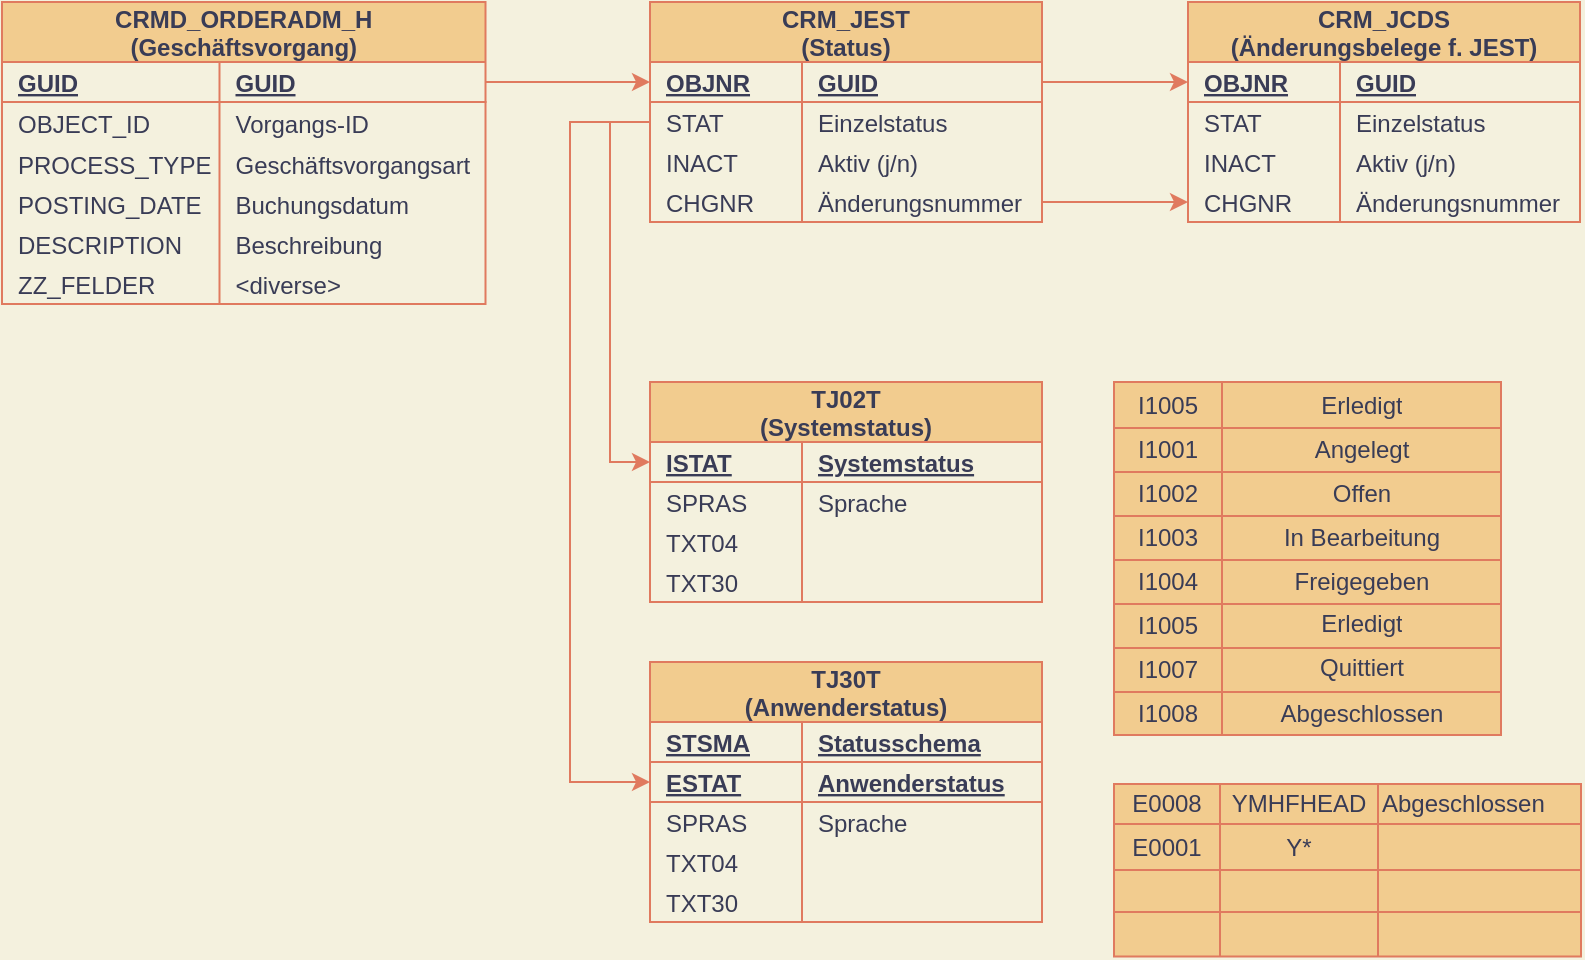 <mxfile version="16.4.5" type="github">
  <diagram id="9VwN3kcLwcJG3jcJnFgQ" name="Page-1">
    <mxGraphModel dx="1422" dy="762" grid="0" gridSize="10" guides="1" tooltips="1" connect="1" arrows="1" fold="1" page="1" pageScale="1" pageWidth="827" pageHeight="1169" background="#F4F1DE" math="0" shadow="0">
      <root>
        <mxCell id="0" />
        <mxCell id="1" parent="0" />
        <mxCell id="T4iiPVD8EhtVrpHUWRao-47" value="" style="edgeStyle=orthogonalEdgeStyle;rounded=0;orthogonalLoop=1;jettySize=auto;html=1;strokeColor=#E07A5F;fontColor=#393C56;labelBackgroundColor=#F4F1DE;" parent="1" source="T4iiPVD8EhtVrpHUWRao-16" target="T4iiPVD8EhtVrpHUWRao-32" edge="1">
          <mxGeometry relative="1" as="geometry" />
        </mxCell>
        <mxCell id="T4iiPVD8EhtVrpHUWRao-15" value="CRMD_ORDERADM_H&#xa;(Geschäftsvorgang)" style="shape=table;startSize=30;container=1;collapsible=1;childLayout=tableLayout;fixedRows=1;rowLines=0;fontStyle=1;align=center;resizeLast=1;fontSize=12;fillColor=#F2CC8F;strokeColor=#E07A5F;fontColor=#393C56;" parent="1" vertex="1">
          <mxGeometry x="22" y="36" width="241.75" height="151" as="geometry">
            <mxRectangle x="140" y="140" width="160" height="30" as="alternateBounds" />
          </mxGeometry>
        </mxCell>
        <mxCell id="T4iiPVD8EhtVrpHUWRao-16" value="" style="shape=tableRow;horizontal=0;startSize=0;swimlaneHead=0;swimlaneBody=0;fillColor=none;collapsible=0;dropTarget=0;points=[[0,0.5],[1,0.5]];portConstraint=eastwest;top=0;left=0;right=0;bottom=1;strokeColor=#E07A5F;fontColor=#393C56;" parent="T4iiPVD8EhtVrpHUWRao-15" vertex="1">
          <mxGeometry y="30" width="241.75" height="20" as="geometry" />
        </mxCell>
        <mxCell id="T4iiPVD8EhtVrpHUWRao-18" value="GUID" style="shape=partialRectangle;connectable=0;fillColor=none;top=0;left=0;bottom=0;right=0;align=left;spacingLeft=6;fontStyle=5;overflow=hidden;strokeColor=#E07A5F;fontColor=#393C56;" parent="T4iiPVD8EhtVrpHUWRao-16" vertex="1">
          <mxGeometry width="108.75" height="20" as="geometry">
            <mxRectangle width="108.75" height="20" as="alternateBounds" />
          </mxGeometry>
        </mxCell>
        <mxCell id="T4iiPVD8EhtVrpHUWRao-68" value="GUID" style="shape=partialRectangle;connectable=0;fillColor=none;top=0;left=0;bottom=0;right=0;align=left;spacingLeft=6;fontStyle=5;overflow=hidden;strokeColor=#E07A5F;fontColor=#393C56;" parent="T4iiPVD8EhtVrpHUWRao-16" vertex="1">
          <mxGeometry x="108.75" width="133" height="20" as="geometry">
            <mxRectangle width="133" height="20" as="alternateBounds" />
          </mxGeometry>
        </mxCell>
        <mxCell id="T4iiPVD8EhtVrpHUWRao-19" value="" style="shape=tableRow;horizontal=0;startSize=0;swimlaneHead=0;swimlaneBody=0;fillColor=none;collapsible=0;dropTarget=0;points=[[0,0.5],[1,0.5]];portConstraint=eastwest;top=0;left=0;right=0;bottom=0;strokeColor=#E07A5F;fontColor=#393C56;" parent="T4iiPVD8EhtVrpHUWRao-15" vertex="1">
          <mxGeometry y="50" width="241.75" height="21" as="geometry" />
        </mxCell>
        <mxCell id="T4iiPVD8EhtVrpHUWRao-21" value="OBJECT_ID" style="shape=partialRectangle;connectable=0;fillColor=none;top=0;left=0;bottom=0;right=0;align=left;spacingLeft=6;overflow=hidden;strokeColor=#E07A5F;fontColor=#393C56;" parent="T4iiPVD8EhtVrpHUWRao-19" vertex="1">
          <mxGeometry width="108.75" height="21" as="geometry">
            <mxRectangle width="108.75" height="21" as="alternateBounds" />
          </mxGeometry>
        </mxCell>
        <mxCell id="T4iiPVD8EhtVrpHUWRao-69" value="Vorgangs-ID" style="shape=partialRectangle;connectable=0;fillColor=none;top=0;left=0;bottom=0;right=0;align=left;spacingLeft=6;overflow=hidden;strokeColor=#E07A5F;fontColor=#393C56;" parent="T4iiPVD8EhtVrpHUWRao-19" vertex="1">
          <mxGeometry x="108.75" width="133" height="21" as="geometry">
            <mxRectangle width="133" height="21" as="alternateBounds" />
          </mxGeometry>
        </mxCell>
        <mxCell id="T4iiPVD8EhtVrpHUWRao-28" value="" style="shape=tableRow;horizontal=0;startSize=0;swimlaneHead=0;swimlaneBody=0;fillColor=none;collapsible=0;dropTarget=0;points=[[0,0.5],[1,0.5]];portConstraint=eastwest;top=0;left=0;right=0;bottom=0;strokeColor=#E07A5F;fontColor=#393C56;" parent="T4iiPVD8EhtVrpHUWRao-15" vertex="1">
          <mxGeometry y="71" width="241.75" height="20" as="geometry" />
        </mxCell>
        <mxCell id="T4iiPVD8EhtVrpHUWRao-30" value="PROCESS_TYPE" style="shape=partialRectangle;connectable=0;fillColor=none;top=0;left=0;bottom=0;right=0;align=left;spacingLeft=6;overflow=hidden;strokeColor=#E07A5F;fontColor=#393C56;" parent="T4iiPVD8EhtVrpHUWRao-28" vertex="1">
          <mxGeometry width="108.75" height="20" as="geometry">
            <mxRectangle width="108.75" height="20" as="alternateBounds" />
          </mxGeometry>
        </mxCell>
        <mxCell id="T4iiPVD8EhtVrpHUWRao-70" value="Geschäftsvorgangsart" style="shape=partialRectangle;connectable=0;fillColor=none;top=0;left=0;bottom=0;right=0;align=left;spacingLeft=6;overflow=hidden;strokeColor=#E07A5F;fontColor=#393C56;" parent="T4iiPVD8EhtVrpHUWRao-28" vertex="1">
          <mxGeometry x="108.75" width="133" height="20" as="geometry">
            <mxRectangle width="133" height="20" as="alternateBounds" />
          </mxGeometry>
        </mxCell>
        <mxCell id="T4iiPVD8EhtVrpHUWRao-22" value="" style="shape=tableRow;horizontal=0;startSize=0;swimlaneHead=0;swimlaneBody=0;fillColor=none;collapsible=0;dropTarget=0;points=[[0,0.5],[1,0.5]];portConstraint=eastwest;top=0;left=0;right=0;bottom=0;strokeColor=#E07A5F;fontColor=#393C56;" parent="T4iiPVD8EhtVrpHUWRao-15" vertex="1">
          <mxGeometry y="91" width="241.75" height="20" as="geometry" />
        </mxCell>
        <mxCell id="T4iiPVD8EhtVrpHUWRao-24" value="POSTING_DATE" style="shape=partialRectangle;connectable=0;fillColor=none;top=0;left=0;bottom=0;right=0;align=left;spacingLeft=6;overflow=hidden;strokeColor=#E07A5F;fontColor=#393C56;" parent="T4iiPVD8EhtVrpHUWRao-22" vertex="1">
          <mxGeometry width="108.75" height="20" as="geometry">
            <mxRectangle width="108.75" height="20" as="alternateBounds" />
          </mxGeometry>
        </mxCell>
        <mxCell id="T4iiPVD8EhtVrpHUWRao-71" value="Buchungsdatum" style="shape=partialRectangle;connectable=0;fillColor=none;top=0;left=0;bottom=0;right=0;align=left;spacingLeft=6;overflow=hidden;strokeColor=#E07A5F;fontColor=#393C56;" parent="T4iiPVD8EhtVrpHUWRao-22" vertex="1">
          <mxGeometry x="108.75" width="133" height="20" as="geometry">
            <mxRectangle width="133" height="20" as="alternateBounds" />
          </mxGeometry>
        </mxCell>
        <mxCell id="T4iiPVD8EhtVrpHUWRao-25" value="" style="shape=tableRow;horizontal=0;startSize=0;swimlaneHead=0;swimlaneBody=0;fillColor=none;collapsible=0;dropTarget=0;points=[[0,0.5],[1,0.5]];portConstraint=eastwest;top=0;left=0;right=0;bottom=0;strokeColor=#E07A5F;fontColor=#393C56;" parent="T4iiPVD8EhtVrpHUWRao-15" vertex="1">
          <mxGeometry y="111" width="241.75" height="20" as="geometry" />
        </mxCell>
        <mxCell id="T4iiPVD8EhtVrpHUWRao-27" value="DESCRIPTION" style="shape=partialRectangle;connectable=0;fillColor=none;top=0;left=0;bottom=0;right=0;align=left;spacingLeft=6;overflow=hidden;strokeColor=#E07A5F;fontColor=#393C56;" parent="T4iiPVD8EhtVrpHUWRao-25" vertex="1">
          <mxGeometry width="108.75" height="20" as="geometry">
            <mxRectangle width="108.75" height="20" as="alternateBounds" />
          </mxGeometry>
        </mxCell>
        <mxCell id="T4iiPVD8EhtVrpHUWRao-72" value="Beschreibung" style="shape=partialRectangle;connectable=0;fillColor=none;top=0;left=0;bottom=0;right=0;align=left;spacingLeft=6;overflow=hidden;strokeColor=#E07A5F;fontColor=#393C56;" parent="T4iiPVD8EhtVrpHUWRao-25" vertex="1">
          <mxGeometry x="108.75" width="133" height="20" as="geometry">
            <mxRectangle width="133" height="20" as="alternateBounds" />
          </mxGeometry>
        </mxCell>
        <mxCell id="T4iiPVD8EhtVrpHUWRao-49" value="" style="shape=tableRow;horizontal=0;startSize=0;swimlaneHead=0;swimlaneBody=0;fillColor=none;collapsible=0;dropTarget=0;points=[[0,0.5],[1,0.5]];portConstraint=eastwest;top=0;left=0;right=0;bottom=0;strokeColor=#E07A5F;fontColor=#393C56;" parent="T4iiPVD8EhtVrpHUWRao-15" vertex="1">
          <mxGeometry y="131" width="241.75" height="20" as="geometry" />
        </mxCell>
        <mxCell id="T4iiPVD8EhtVrpHUWRao-51" value="ZZ_FELDER" style="shape=partialRectangle;connectable=0;fillColor=none;top=0;left=0;bottom=0;right=0;align=left;spacingLeft=6;overflow=hidden;strokeColor=#E07A5F;fontColor=#393C56;" parent="T4iiPVD8EhtVrpHUWRao-49" vertex="1">
          <mxGeometry width="108.75" height="20" as="geometry">
            <mxRectangle width="108.75" height="20" as="alternateBounds" />
          </mxGeometry>
        </mxCell>
        <mxCell id="T4iiPVD8EhtVrpHUWRao-73" value="&lt;diverse&gt;" style="shape=partialRectangle;connectable=0;fillColor=none;top=0;left=0;bottom=0;right=0;align=left;spacingLeft=6;overflow=hidden;strokeColor=#E07A5F;fontColor=#393C56;" parent="T4iiPVD8EhtVrpHUWRao-49" vertex="1">
          <mxGeometry x="108.75" width="133" height="20" as="geometry">
            <mxRectangle width="133" height="20" as="alternateBounds" />
          </mxGeometry>
        </mxCell>
        <mxCell id="T4iiPVD8EhtVrpHUWRao-62" style="edgeStyle=orthogonalEdgeStyle;rounded=0;orthogonalLoop=1;jettySize=auto;html=1;exitX=1;exitY=0.5;exitDx=0;exitDy=0;strokeColor=#E07A5F;fontColor=#393C56;labelBackgroundColor=#F4F1DE;" parent="T4iiPVD8EhtVrpHUWRao-15" source="T4iiPVD8EhtVrpHUWRao-28" target="T4iiPVD8EhtVrpHUWRao-28" edge="1">
          <mxGeometry relative="1" as="geometry" />
        </mxCell>
        <mxCell id="T4iiPVD8EhtVrpHUWRao-31" value="CRM_JEST&#xa;(Status)" style="shape=table;startSize=30;container=1;collapsible=1;childLayout=tableLayout;fixedRows=1;rowLines=0;fontStyle=1;align=center;resizeLast=1;fillColor=#F2CC8F;strokeColor=#E07A5F;fontColor=#393C56;" parent="1" vertex="1">
          <mxGeometry x="346" y="36" width="196" height="110" as="geometry">
            <mxRectangle x="460" y="470" width="60" height="30" as="alternateBounds" />
          </mxGeometry>
        </mxCell>
        <mxCell id="T4iiPVD8EhtVrpHUWRao-32" value="" style="shape=tableRow;horizontal=0;startSize=0;swimlaneHead=0;swimlaneBody=0;fillColor=none;collapsible=0;dropTarget=0;points=[[0,0.5],[1,0.5]];portConstraint=eastwest;top=0;left=0;right=0;bottom=1;strokeColor=#E07A5F;fontColor=#393C56;" parent="T4iiPVD8EhtVrpHUWRao-31" vertex="1">
          <mxGeometry y="30" width="196" height="20" as="geometry" />
        </mxCell>
        <mxCell id="T4iiPVD8EhtVrpHUWRao-34" value="OBJNR" style="shape=partialRectangle;connectable=0;fillColor=none;top=0;left=0;bottom=0;right=0;align=left;spacingLeft=6;fontStyle=5;overflow=hidden;strokeColor=#E07A5F;fontColor=#393C56;" parent="T4iiPVD8EhtVrpHUWRao-32" vertex="1">
          <mxGeometry width="76" height="20" as="geometry">
            <mxRectangle width="76" height="20" as="alternateBounds" />
          </mxGeometry>
        </mxCell>
        <mxCell id="T4iiPVD8EhtVrpHUWRao-64" value="GUID" style="shape=partialRectangle;connectable=0;fillColor=none;top=0;left=0;bottom=0;right=0;align=left;spacingLeft=6;fontStyle=5;overflow=hidden;fontSize=12;strokeColor=#E07A5F;fontColor=#393C56;" parent="T4iiPVD8EhtVrpHUWRao-32" vertex="1">
          <mxGeometry x="76" width="120" height="20" as="geometry">
            <mxRectangle width="120" height="20" as="alternateBounds" />
          </mxGeometry>
        </mxCell>
        <mxCell id="T4iiPVD8EhtVrpHUWRao-35" value="" style="shape=tableRow;horizontal=0;startSize=0;swimlaneHead=0;swimlaneBody=0;fillColor=none;collapsible=0;dropTarget=0;points=[[0,0.5],[1,0.5]];portConstraint=eastwest;top=0;left=0;right=0;bottom=0;strokeColor=#E07A5F;fontColor=#393C56;" parent="T4iiPVD8EhtVrpHUWRao-31" vertex="1">
          <mxGeometry y="50" width="196" height="20" as="geometry" />
        </mxCell>
        <mxCell id="T4iiPVD8EhtVrpHUWRao-37" value="STAT" style="shape=partialRectangle;connectable=0;fillColor=none;top=0;left=0;bottom=0;right=0;align=left;spacingLeft=6;overflow=hidden;strokeColor=#E07A5F;fontColor=#393C56;" parent="T4iiPVD8EhtVrpHUWRao-35" vertex="1">
          <mxGeometry width="76" height="20" as="geometry">
            <mxRectangle width="76" height="20" as="alternateBounds" />
          </mxGeometry>
        </mxCell>
        <mxCell id="T4iiPVD8EhtVrpHUWRao-65" value="Einzelstatus" style="shape=partialRectangle;connectable=0;fillColor=none;top=0;left=0;bottom=0;right=0;align=left;spacingLeft=6;overflow=hidden;strokeColor=#E07A5F;fontColor=#393C56;" parent="T4iiPVD8EhtVrpHUWRao-35" vertex="1">
          <mxGeometry x="76" width="120" height="20" as="geometry">
            <mxRectangle width="120" height="20" as="alternateBounds" />
          </mxGeometry>
        </mxCell>
        <mxCell id="T4iiPVD8EhtVrpHUWRao-38" value="" style="shape=tableRow;horizontal=0;startSize=0;swimlaneHead=0;swimlaneBody=0;fillColor=none;collapsible=0;dropTarget=0;points=[[0,0.5],[1,0.5]];portConstraint=eastwest;top=0;left=0;right=0;bottom=0;strokeColor=#E07A5F;fontColor=#393C56;" parent="T4iiPVD8EhtVrpHUWRao-31" vertex="1">
          <mxGeometry y="70" width="196" height="20" as="geometry" />
        </mxCell>
        <mxCell id="T4iiPVD8EhtVrpHUWRao-40" value="INACT" style="shape=partialRectangle;connectable=0;fillColor=none;top=0;left=0;bottom=0;right=0;align=left;spacingLeft=6;overflow=hidden;strokeColor=#E07A5F;fontColor=#393C56;" parent="T4iiPVD8EhtVrpHUWRao-38" vertex="1">
          <mxGeometry width="76" height="20" as="geometry">
            <mxRectangle width="76" height="20" as="alternateBounds" />
          </mxGeometry>
        </mxCell>
        <mxCell id="T4iiPVD8EhtVrpHUWRao-66" value="Aktiv (j/n)" style="shape=partialRectangle;connectable=0;fillColor=none;top=0;left=0;bottom=0;right=0;align=left;spacingLeft=6;overflow=hidden;strokeColor=#E07A5F;fontColor=#393C56;" parent="T4iiPVD8EhtVrpHUWRao-38" vertex="1">
          <mxGeometry x="76" width="120" height="20" as="geometry">
            <mxRectangle width="120" height="20" as="alternateBounds" />
          </mxGeometry>
        </mxCell>
        <mxCell id="T4iiPVD8EhtVrpHUWRao-41" value="" style="shape=tableRow;horizontal=0;startSize=0;swimlaneHead=0;swimlaneBody=0;fillColor=none;collapsible=0;dropTarget=0;points=[[0,0.5],[1,0.5]];portConstraint=eastwest;top=0;left=0;right=0;bottom=0;strokeColor=#E07A5F;fontColor=#393C56;" parent="T4iiPVD8EhtVrpHUWRao-31" vertex="1">
          <mxGeometry y="90" width="196" height="20" as="geometry" />
        </mxCell>
        <mxCell id="T4iiPVD8EhtVrpHUWRao-43" value="CHGNR" style="shape=partialRectangle;connectable=0;fillColor=none;top=0;left=0;bottom=0;right=0;align=left;spacingLeft=6;overflow=hidden;strokeColor=#E07A5F;fontColor=#393C56;" parent="T4iiPVD8EhtVrpHUWRao-41" vertex="1">
          <mxGeometry width="76" height="20" as="geometry">
            <mxRectangle width="76" height="20" as="alternateBounds" />
          </mxGeometry>
        </mxCell>
        <mxCell id="T4iiPVD8EhtVrpHUWRao-67" value="Änderungsnummer" style="shape=partialRectangle;connectable=0;fillColor=none;top=0;left=0;bottom=0;right=0;align=left;spacingLeft=6;overflow=hidden;strokeColor=#E07A5F;fontColor=#393C56;" parent="T4iiPVD8EhtVrpHUWRao-41" vertex="1">
          <mxGeometry x="76" width="120" height="20" as="geometry">
            <mxRectangle width="120" height="20" as="alternateBounds" />
          </mxGeometry>
        </mxCell>
        <mxCell id="T4iiPVD8EhtVrpHUWRao-75" value="CRM_JCDS&#xa;(Änderungsbelege f. JEST)" style="shape=table;startSize=30;container=1;collapsible=1;childLayout=tableLayout;fixedRows=1;rowLines=0;fontStyle=1;align=center;resizeLast=1;fillColor=#F2CC8F;strokeColor=#E07A5F;fontColor=#393C56;" parent="1" vertex="1">
          <mxGeometry x="615" y="36" width="196" height="110" as="geometry">
            <mxRectangle x="460" y="470" width="60" height="30" as="alternateBounds" />
          </mxGeometry>
        </mxCell>
        <mxCell id="T4iiPVD8EhtVrpHUWRao-76" value="" style="shape=tableRow;horizontal=0;startSize=0;swimlaneHead=0;swimlaneBody=0;fillColor=none;collapsible=0;dropTarget=0;points=[[0,0.5],[1,0.5]];portConstraint=eastwest;top=0;left=0;right=0;bottom=1;strokeColor=#E07A5F;fontColor=#393C56;" parent="T4iiPVD8EhtVrpHUWRao-75" vertex="1">
          <mxGeometry y="30" width="196" height="20" as="geometry" />
        </mxCell>
        <mxCell id="T4iiPVD8EhtVrpHUWRao-77" value="OBJNR" style="shape=partialRectangle;connectable=0;fillColor=none;top=0;left=0;bottom=0;right=0;align=left;spacingLeft=6;fontStyle=5;overflow=hidden;strokeColor=#E07A5F;fontColor=#393C56;" parent="T4iiPVD8EhtVrpHUWRao-76" vertex="1">
          <mxGeometry width="76" height="20" as="geometry">
            <mxRectangle width="76" height="20" as="alternateBounds" />
          </mxGeometry>
        </mxCell>
        <mxCell id="T4iiPVD8EhtVrpHUWRao-78" value="GUID" style="shape=partialRectangle;connectable=0;fillColor=none;top=0;left=0;bottom=0;right=0;align=left;spacingLeft=6;fontStyle=5;overflow=hidden;fontSize=12;strokeColor=#E07A5F;fontColor=#393C56;" parent="T4iiPVD8EhtVrpHUWRao-76" vertex="1">
          <mxGeometry x="76" width="120" height="20" as="geometry">
            <mxRectangle width="120" height="20" as="alternateBounds" />
          </mxGeometry>
        </mxCell>
        <mxCell id="T4iiPVD8EhtVrpHUWRao-79" value="" style="shape=tableRow;horizontal=0;startSize=0;swimlaneHead=0;swimlaneBody=0;fillColor=none;collapsible=0;dropTarget=0;points=[[0,0.5],[1,0.5]];portConstraint=eastwest;top=0;left=0;right=0;bottom=0;strokeColor=#E07A5F;fontColor=#393C56;" parent="T4iiPVD8EhtVrpHUWRao-75" vertex="1">
          <mxGeometry y="50" width="196" height="20" as="geometry" />
        </mxCell>
        <mxCell id="T4iiPVD8EhtVrpHUWRao-80" value="STAT" style="shape=partialRectangle;connectable=0;fillColor=none;top=0;left=0;bottom=0;right=0;align=left;spacingLeft=6;overflow=hidden;strokeColor=#E07A5F;fontColor=#393C56;" parent="T4iiPVD8EhtVrpHUWRao-79" vertex="1">
          <mxGeometry width="76" height="20" as="geometry">
            <mxRectangle width="76" height="20" as="alternateBounds" />
          </mxGeometry>
        </mxCell>
        <mxCell id="T4iiPVD8EhtVrpHUWRao-81" value="Einzelstatus" style="shape=partialRectangle;connectable=0;fillColor=none;top=0;left=0;bottom=0;right=0;align=left;spacingLeft=6;overflow=hidden;strokeColor=#E07A5F;fontColor=#393C56;" parent="T4iiPVD8EhtVrpHUWRao-79" vertex="1">
          <mxGeometry x="76" width="120" height="20" as="geometry">
            <mxRectangle width="120" height="20" as="alternateBounds" />
          </mxGeometry>
        </mxCell>
        <mxCell id="T4iiPVD8EhtVrpHUWRao-82" value="" style="shape=tableRow;horizontal=0;startSize=0;swimlaneHead=0;swimlaneBody=0;fillColor=none;collapsible=0;dropTarget=0;points=[[0,0.5],[1,0.5]];portConstraint=eastwest;top=0;left=0;right=0;bottom=0;strokeColor=#E07A5F;fontColor=#393C56;" parent="T4iiPVD8EhtVrpHUWRao-75" vertex="1">
          <mxGeometry y="70" width="196" height="20" as="geometry" />
        </mxCell>
        <mxCell id="T4iiPVD8EhtVrpHUWRao-83" value="INACT" style="shape=partialRectangle;connectable=0;fillColor=none;top=0;left=0;bottom=0;right=0;align=left;spacingLeft=6;overflow=hidden;strokeColor=#E07A5F;fontColor=#393C56;" parent="T4iiPVD8EhtVrpHUWRao-82" vertex="1">
          <mxGeometry width="76" height="20" as="geometry">
            <mxRectangle width="76" height="20" as="alternateBounds" />
          </mxGeometry>
        </mxCell>
        <mxCell id="T4iiPVD8EhtVrpHUWRao-84" value="Aktiv (j/n)" style="shape=partialRectangle;connectable=0;fillColor=none;top=0;left=0;bottom=0;right=0;align=left;spacingLeft=6;overflow=hidden;strokeColor=#E07A5F;fontColor=#393C56;" parent="T4iiPVD8EhtVrpHUWRao-82" vertex="1">
          <mxGeometry x="76" width="120" height="20" as="geometry">
            <mxRectangle width="120" height="20" as="alternateBounds" />
          </mxGeometry>
        </mxCell>
        <mxCell id="T4iiPVD8EhtVrpHUWRao-85" value="" style="shape=tableRow;horizontal=0;startSize=0;swimlaneHead=0;swimlaneBody=0;fillColor=none;collapsible=0;dropTarget=0;points=[[0,0.5],[1,0.5]];portConstraint=eastwest;top=0;left=0;right=0;bottom=0;strokeColor=#E07A5F;fontColor=#393C56;" parent="T4iiPVD8EhtVrpHUWRao-75" vertex="1">
          <mxGeometry y="90" width="196" height="20" as="geometry" />
        </mxCell>
        <mxCell id="T4iiPVD8EhtVrpHUWRao-86" value="CHGNR" style="shape=partialRectangle;connectable=0;fillColor=none;top=0;left=0;bottom=0;right=0;align=left;spacingLeft=6;overflow=hidden;strokeColor=#E07A5F;fontColor=#393C56;" parent="T4iiPVD8EhtVrpHUWRao-85" vertex="1">
          <mxGeometry width="76" height="20" as="geometry">
            <mxRectangle width="76" height="20" as="alternateBounds" />
          </mxGeometry>
        </mxCell>
        <mxCell id="T4iiPVD8EhtVrpHUWRao-87" value="Änderungsnummer" style="shape=partialRectangle;connectable=0;fillColor=none;top=0;left=0;bottom=0;right=0;align=left;spacingLeft=6;overflow=hidden;strokeColor=#E07A5F;fontColor=#393C56;" parent="T4iiPVD8EhtVrpHUWRao-85" vertex="1">
          <mxGeometry x="76" width="120" height="20" as="geometry">
            <mxRectangle width="120" height="20" as="alternateBounds" />
          </mxGeometry>
        </mxCell>
        <mxCell id="T4iiPVD8EhtVrpHUWRao-88" style="edgeStyle=orthogonalEdgeStyle;rounded=0;orthogonalLoop=1;jettySize=auto;html=1;fontSize=12;strokeColor=#E07A5F;fontColor=#393C56;labelBackgroundColor=#F4F1DE;" parent="1" source="T4iiPVD8EhtVrpHUWRao-32" target="T4iiPVD8EhtVrpHUWRao-76" edge="1">
          <mxGeometry relative="1" as="geometry">
            <Array as="points">
              <mxPoint x="626" y="76" />
              <mxPoint x="626" y="76" />
            </Array>
          </mxGeometry>
        </mxCell>
        <mxCell id="T4iiPVD8EhtVrpHUWRao-89" style="edgeStyle=orthogonalEdgeStyle;rounded=0;orthogonalLoop=1;jettySize=auto;html=1;fontSize=12;strokeColor=#E07A5F;fontColor=#393C56;labelBackgroundColor=#F4F1DE;" parent="1" source="T4iiPVD8EhtVrpHUWRao-41" target="T4iiPVD8EhtVrpHUWRao-85" edge="1">
          <mxGeometry relative="1" as="geometry" />
        </mxCell>
        <object label="TJ02T&#xa;(Systemstatus)" Test="Dies und Jenes" id="T4iiPVD8EhtVrpHUWRao-90">
          <mxCell style="shape=table;startSize=30;container=1;collapsible=1;childLayout=tableLayout;fixedRows=1;rowLines=0;fontStyle=1;align=center;resizeLast=1;fillColor=#F2CC8F;strokeColor=#E07A5F;fontColor=#393C56;" parent="1" vertex="1">
            <mxGeometry x="346" y="226" width="196" height="110" as="geometry">
              <mxRectangle x="460" y="470" width="60" height="30" as="alternateBounds" />
            </mxGeometry>
          </mxCell>
        </object>
        <mxCell id="T4iiPVD8EhtVrpHUWRao-91" value="" style="shape=tableRow;horizontal=0;startSize=0;swimlaneHead=0;swimlaneBody=0;fillColor=none;collapsible=0;dropTarget=0;points=[[0,0.5],[1,0.5]];portConstraint=eastwest;top=0;left=0;right=0;bottom=1;strokeColor=#E07A5F;fontColor=#393C56;" parent="T4iiPVD8EhtVrpHUWRao-90" vertex="1">
          <mxGeometry y="30" width="196" height="20" as="geometry" />
        </mxCell>
        <mxCell id="T4iiPVD8EhtVrpHUWRao-92" value="ISTAT" style="shape=partialRectangle;connectable=0;fillColor=none;top=0;left=0;bottom=0;right=0;align=left;spacingLeft=6;fontStyle=5;overflow=hidden;strokeColor=#E07A5F;fontColor=#393C56;" parent="T4iiPVD8EhtVrpHUWRao-91" vertex="1">
          <mxGeometry width="76" height="20" as="geometry">
            <mxRectangle width="76" height="20" as="alternateBounds" />
          </mxGeometry>
        </mxCell>
        <mxCell id="T4iiPVD8EhtVrpHUWRao-93" value="Systemstatus" style="shape=partialRectangle;connectable=0;fillColor=none;top=0;left=0;bottom=0;right=0;align=left;spacingLeft=6;fontStyle=5;overflow=hidden;fontSize=12;strokeColor=#E07A5F;fontColor=#393C56;" parent="T4iiPVD8EhtVrpHUWRao-91" vertex="1">
          <mxGeometry x="76" width="120" height="20" as="geometry">
            <mxRectangle width="120" height="20" as="alternateBounds" />
          </mxGeometry>
        </mxCell>
        <mxCell id="T4iiPVD8EhtVrpHUWRao-94" value="" style="shape=tableRow;horizontal=0;startSize=0;swimlaneHead=0;swimlaneBody=0;fillColor=none;collapsible=0;dropTarget=0;points=[[0,0.5],[1,0.5]];portConstraint=eastwest;top=0;left=0;right=0;bottom=0;strokeColor=#E07A5F;fontColor=#393C56;" parent="T4iiPVD8EhtVrpHUWRao-90" vertex="1">
          <mxGeometry y="50" width="196" height="20" as="geometry" />
        </mxCell>
        <mxCell id="T4iiPVD8EhtVrpHUWRao-95" value="SPRAS" style="shape=partialRectangle;connectable=0;fillColor=none;top=0;left=0;bottom=0;right=0;align=left;spacingLeft=6;overflow=hidden;strokeColor=#E07A5F;fontColor=#393C56;" parent="T4iiPVD8EhtVrpHUWRao-94" vertex="1">
          <mxGeometry width="76" height="20" as="geometry">
            <mxRectangle width="76" height="20" as="alternateBounds" />
          </mxGeometry>
        </mxCell>
        <mxCell id="T4iiPVD8EhtVrpHUWRao-96" value="Sprache" style="shape=partialRectangle;connectable=0;fillColor=none;top=0;left=0;bottom=0;right=0;align=left;spacingLeft=6;overflow=hidden;strokeColor=#E07A5F;fontColor=#393C56;" parent="T4iiPVD8EhtVrpHUWRao-94" vertex="1">
          <mxGeometry x="76" width="120" height="20" as="geometry">
            <mxRectangle width="120" height="20" as="alternateBounds" />
          </mxGeometry>
        </mxCell>
        <mxCell id="T4iiPVD8EhtVrpHUWRao-97" value="" style="shape=tableRow;horizontal=0;startSize=0;swimlaneHead=0;swimlaneBody=0;fillColor=none;collapsible=0;dropTarget=0;points=[[0,0.5],[1,0.5]];portConstraint=eastwest;top=0;left=0;right=0;bottom=0;strokeColor=#E07A5F;fontColor=#393C56;" parent="T4iiPVD8EhtVrpHUWRao-90" vertex="1">
          <mxGeometry y="70" width="196" height="20" as="geometry" />
        </mxCell>
        <mxCell id="T4iiPVD8EhtVrpHUWRao-98" value="TXT04" style="shape=partialRectangle;connectable=0;fillColor=none;top=0;left=0;bottom=0;right=0;align=left;spacingLeft=6;overflow=hidden;strokeColor=#E07A5F;fontColor=#393C56;" parent="T4iiPVD8EhtVrpHUWRao-97" vertex="1">
          <mxGeometry width="76" height="20" as="geometry">
            <mxRectangle width="76" height="20" as="alternateBounds" />
          </mxGeometry>
        </mxCell>
        <mxCell id="T4iiPVD8EhtVrpHUWRao-99" value="" style="shape=partialRectangle;connectable=0;fillColor=none;top=0;left=0;bottom=0;right=0;align=left;spacingLeft=6;overflow=hidden;strokeColor=#E07A5F;fontColor=#393C56;" parent="T4iiPVD8EhtVrpHUWRao-97" vertex="1">
          <mxGeometry x="76" width="120" height="20" as="geometry">
            <mxRectangle width="120" height="20" as="alternateBounds" />
          </mxGeometry>
        </mxCell>
        <mxCell id="T4iiPVD8EhtVrpHUWRao-100" value="" style="shape=tableRow;horizontal=0;startSize=0;swimlaneHead=0;swimlaneBody=0;fillColor=none;collapsible=0;dropTarget=0;points=[[0,0.5],[1,0.5]];portConstraint=eastwest;top=0;left=0;right=0;bottom=0;strokeColor=#E07A5F;fontColor=#393C56;" parent="T4iiPVD8EhtVrpHUWRao-90" vertex="1">
          <mxGeometry y="90" width="196" height="20" as="geometry" />
        </mxCell>
        <mxCell id="T4iiPVD8EhtVrpHUWRao-101" value="TXT30" style="shape=partialRectangle;connectable=0;fillColor=none;top=0;left=0;bottom=0;right=0;align=left;spacingLeft=6;overflow=hidden;strokeColor=#E07A5F;fontColor=#393C56;" parent="T4iiPVD8EhtVrpHUWRao-100" vertex="1">
          <mxGeometry width="76" height="20" as="geometry">
            <mxRectangle width="76" height="20" as="alternateBounds" />
          </mxGeometry>
        </mxCell>
        <mxCell id="T4iiPVD8EhtVrpHUWRao-102" value="" style="shape=partialRectangle;connectable=0;fillColor=none;top=0;left=0;bottom=0;right=0;align=left;spacingLeft=6;overflow=hidden;strokeColor=#E07A5F;fontColor=#393C56;" parent="T4iiPVD8EhtVrpHUWRao-100" vertex="1">
          <mxGeometry x="76" width="120" height="20" as="geometry">
            <mxRectangle width="120" height="20" as="alternateBounds" />
          </mxGeometry>
        </mxCell>
        <mxCell id="T4iiPVD8EhtVrpHUWRao-103" value="TJ30T&#xa;(Anwenderstatus)" style="shape=table;startSize=30;container=1;collapsible=1;childLayout=tableLayout;fixedRows=1;rowLines=0;fontStyle=1;align=center;resizeLast=1;fillColor=#F2CC8F;strokeColor=#E07A5F;fontColor=#393C56;" parent="1" vertex="1">
          <mxGeometry x="346" y="366" width="196" height="130" as="geometry">
            <mxRectangle x="460" y="470" width="60" height="30" as="alternateBounds" />
          </mxGeometry>
        </mxCell>
        <mxCell id="T4iiPVD8EhtVrpHUWRao-104" value="" style="shape=tableRow;horizontal=0;startSize=0;swimlaneHead=0;swimlaneBody=0;fillColor=none;collapsible=0;dropTarget=0;points=[[0,0.5],[1,0.5]];portConstraint=eastwest;top=0;left=0;right=0;bottom=1;strokeColor=#E07A5F;fontColor=#393C56;" parent="T4iiPVD8EhtVrpHUWRao-103" vertex="1">
          <mxGeometry y="30" width="196" height="20" as="geometry" />
        </mxCell>
        <mxCell id="T4iiPVD8EhtVrpHUWRao-105" value="STSMA" style="shape=partialRectangle;connectable=0;fillColor=none;top=0;left=0;bottom=0;right=0;align=left;spacingLeft=6;fontStyle=5;overflow=hidden;strokeColor=#E07A5F;fontColor=#393C56;" parent="T4iiPVD8EhtVrpHUWRao-104" vertex="1">
          <mxGeometry width="76" height="20" as="geometry">
            <mxRectangle width="76" height="20" as="alternateBounds" />
          </mxGeometry>
        </mxCell>
        <mxCell id="T4iiPVD8EhtVrpHUWRao-106" value="Statusschema" style="shape=partialRectangle;connectable=0;fillColor=none;top=0;left=0;bottom=0;right=0;align=left;spacingLeft=6;fontStyle=5;overflow=hidden;fontSize=12;strokeColor=#E07A5F;fontColor=#393C56;" parent="T4iiPVD8EhtVrpHUWRao-104" vertex="1">
          <mxGeometry x="76" width="120" height="20" as="geometry">
            <mxRectangle width="120" height="20" as="alternateBounds" />
          </mxGeometry>
        </mxCell>
        <mxCell id="T4iiPVD8EhtVrpHUWRao-145" value="" style="shape=tableRow;horizontal=0;startSize=0;swimlaneHead=0;swimlaneBody=0;fillColor=none;collapsible=0;dropTarget=0;points=[[0,0.5],[1,0.5]];portConstraint=eastwest;top=0;left=0;right=0;bottom=1;strokeColor=#E07A5F;fontColor=#393C56;" parent="T4iiPVD8EhtVrpHUWRao-103" vertex="1">
          <mxGeometry y="50" width="196" height="20" as="geometry" />
        </mxCell>
        <mxCell id="T4iiPVD8EhtVrpHUWRao-146" value="ESTAT" style="shape=partialRectangle;connectable=0;fillColor=none;top=0;left=0;bottom=0;right=0;align=left;spacingLeft=6;fontStyle=5;overflow=hidden;strokeColor=#E07A5F;fontColor=#393C56;" parent="T4iiPVD8EhtVrpHUWRao-145" vertex="1">
          <mxGeometry width="76" height="20" as="geometry">
            <mxRectangle width="76" height="20" as="alternateBounds" />
          </mxGeometry>
        </mxCell>
        <mxCell id="T4iiPVD8EhtVrpHUWRao-147" value="Anwenderstatus" style="shape=partialRectangle;connectable=0;fillColor=none;top=0;left=0;bottom=0;right=0;align=left;spacingLeft=6;fontStyle=5;overflow=hidden;fontSize=12;strokeColor=#E07A5F;fontColor=#393C56;" parent="T4iiPVD8EhtVrpHUWRao-145" vertex="1">
          <mxGeometry x="76" width="120" height="20" as="geometry">
            <mxRectangle width="120" height="20" as="alternateBounds" />
          </mxGeometry>
        </mxCell>
        <mxCell id="T4iiPVD8EhtVrpHUWRao-107" value="" style="shape=tableRow;horizontal=0;startSize=0;swimlaneHead=0;swimlaneBody=0;fillColor=none;collapsible=0;dropTarget=0;points=[[0,0.5],[1,0.5]];portConstraint=eastwest;top=0;left=0;right=0;bottom=0;strokeColor=#E07A5F;fontColor=#393C56;" parent="T4iiPVD8EhtVrpHUWRao-103" vertex="1">
          <mxGeometry y="70" width="196" height="20" as="geometry" />
        </mxCell>
        <mxCell id="T4iiPVD8EhtVrpHUWRao-108" value="SPRAS" style="shape=partialRectangle;connectable=0;fillColor=none;top=0;left=0;bottom=0;right=0;align=left;spacingLeft=6;overflow=hidden;strokeColor=#E07A5F;fontColor=#393C56;" parent="T4iiPVD8EhtVrpHUWRao-107" vertex="1">
          <mxGeometry width="76" height="20" as="geometry">
            <mxRectangle width="76" height="20" as="alternateBounds" />
          </mxGeometry>
        </mxCell>
        <mxCell id="T4iiPVD8EhtVrpHUWRao-109" value="Sprache" style="shape=partialRectangle;connectable=0;fillColor=none;top=0;left=0;bottom=0;right=0;align=left;spacingLeft=6;overflow=hidden;strokeColor=#E07A5F;fontColor=#393C56;" parent="T4iiPVD8EhtVrpHUWRao-107" vertex="1">
          <mxGeometry x="76" width="120" height="20" as="geometry">
            <mxRectangle width="120" height="20" as="alternateBounds" />
          </mxGeometry>
        </mxCell>
        <mxCell id="T4iiPVD8EhtVrpHUWRao-110" value="" style="shape=tableRow;horizontal=0;startSize=0;swimlaneHead=0;swimlaneBody=0;fillColor=none;collapsible=0;dropTarget=0;points=[[0,0.5],[1,0.5]];portConstraint=eastwest;top=0;left=0;right=0;bottom=0;strokeColor=#E07A5F;fontColor=#393C56;" parent="T4iiPVD8EhtVrpHUWRao-103" vertex="1">
          <mxGeometry y="90" width="196" height="20" as="geometry" />
        </mxCell>
        <mxCell id="T4iiPVD8EhtVrpHUWRao-111" value="TXT04" style="shape=partialRectangle;connectable=0;fillColor=none;top=0;left=0;bottom=0;right=0;align=left;spacingLeft=6;overflow=hidden;strokeColor=#E07A5F;fontColor=#393C56;" parent="T4iiPVD8EhtVrpHUWRao-110" vertex="1">
          <mxGeometry width="76" height="20" as="geometry">
            <mxRectangle width="76" height="20" as="alternateBounds" />
          </mxGeometry>
        </mxCell>
        <mxCell id="T4iiPVD8EhtVrpHUWRao-112" value="" style="shape=partialRectangle;connectable=0;fillColor=none;top=0;left=0;bottom=0;right=0;align=left;spacingLeft=6;overflow=hidden;strokeColor=#E07A5F;fontColor=#393C56;" parent="T4iiPVD8EhtVrpHUWRao-110" vertex="1">
          <mxGeometry x="76" width="120" height="20" as="geometry">
            <mxRectangle width="120" height="20" as="alternateBounds" />
          </mxGeometry>
        </mxCell>
        <mxCell id="T4iiPVD8EhtVrpHUWRao-113" value="" style="shape=tableRow;horizontal=0;startSize=0;swimlaneHead=0;swimlaneBody=0;fillColor=none;collapsible=0;dropTarget=0;points=[[0,0.5],[1,0.5]];portConstraint=eastwest;top=0;left=0;right=0;bottom=0;strokeColor=#E07A5F;fontColor=#393C56;" parent="T4iiPVD8EhtVrpHUWRao-103" vertex="1">
          <mxGeometry y="110" width="196" height="20" as="geometry" />
        </mxCell>
        <mxCell id="T4iiPVD8EhtVrpHUWRao-114" value="TXT30" style="shape=partialRectangle;connectable=0;fillColor=none;top=0;left=0;bottom=0;right=0;align=left;spacingLeft=6;overflow=hidden;strokeColor=#E07A5F;fontColor=#393C56;" parent="T4iiPVD8EhtVrpHUWRao-113" vertex="1">
          <mxGeometry width="76" height="20" as="geometry">
            <mxRectangle width="76" height="20" as="alternateBounds" />
          </mxGeometry>
        </mxCell>
        <mxCell id="T4iiPVD8EhtVrpHUWRao-115" value="" style="shape=partialRectangle;connectable=0;fillColor=none;top=0;left=0;bottom=0;right=0;align=left;spacingLeft=6;overflow=hidden;strokeColor=#E07A5F;fontColor=#393C56;" parent="T4iiPVD8EhtVrpHUWRao-113" vertex="1">
          <mxGeometry x="76" width="120" height="20" as="geometry">
            <mxRectangle width="120" height="20" as="alternateBounds" />
          </mxGeometry>
        </mxCell>
        <mxCell id="T4iiPVD8EhtVrpHUWRao-148" style="edgeStyle=orthogonalEdgeStyle;rounded=0;orthogonalLoop=1;jettySize=auto;html=1;exitX=0;exitY=0.5;exitDx=0;exitDy=0;entryX=0;entryY=0.5;entryDx=0;entryDy=0;fontSize=12;strokeColor=#E07A5F;fontColor=#393C56;labelBackgroundColor=#F4F1DE;" parent="1" source="T4iiPVD8EhtVrpHUWRao-35" target="T4iiPVD8EhtVrpHUWRao-91" edge="1">
          <mxGeometry relative="1" as="geometry" />
        </mxCell>
        <mxCell id="T4iiPVD8EhtVrpHUWRao-149" style="edgeStyle=orthogonalEdgeStyle;rounded=0;orthogonalLoop=1;jettySize=auto;html=1;entryX=0;entryY=0.5;entryDx=0;entryDy=0;fontSize=12;exitX=0;exitY=0.5;exitDx=0;exitDy=0;strokeColor=#E07A5F;fontColor=#393C56;labelBackgroundColor=#F4F1DE;" parent="1" source="T4iiPVD8EhtVrpHUWRao-35" target="T4iiPVD8EhtVrpHUWRao-145" edge="1">
          <mxGeometry relative="1" as="geometry">
            <mxPoint x="306" y="166" as="sourcePoint" />
            <Array as="points">
              <mxPoint x="306" y="96" />
              <mxPoint x="306" y="426" />
            </Array>
          </mxGeometry>
        </mxCell>
        <mxCell id="T4iiPVD8EhtVrpHUWRao-2" value="" style="shape=table;startSize=0;container=1;collapsible=0;childLayout=tableLayout;rounded=0;sketch=0;fontColor=#393C56;strokeColor=#E07A5F;fillColor=#F2CC8F;" vertex="1" parent="1">
          <mxGeometry x="578" y="226" width="193.5" height="176.5" as="geometry" />
        </mxCell>
        <mxCell id="T4iiPVD8EhtVrpHUWRao-6" style="shape=tableRow;horizontal=0;startSize=0;swimlaneHead=0;swimlaneBody=0;top=0;left=0;bottom=0;right=0;collapsible=0;dropTarget=0;fillColor=none;points=[[0,0.5],[1,0.5]];portConstraint=eastwest;rounded=0;sketch=0;fontColor=#393C56;strokeColor=#E07A5F;" vertex="1" parent="T4iiPVD8EhtVrpHUWRao-2">
          <mxGeometry width="193.5" height="23" as="geometry" />
        </mxCell>
        <mxCell id="T4iiPVD8EhtVrpHUWRao-7" value="I1005" style="shape=partialRectangle;html=1;whiteSpace=wrap;connectable=0;overflow=hidden;fillColor=none;top=0;left=0;bottom=0;right=0;pointerEvents=1;rounded=0;sketch=0;fontColor=#393C56;strokeColor=#E07A5F;" vertex="1" parent="T4iiPVD8EhtVrpHUWRao-6">
          <mxGeometry width="54" height="23" as="geometry">
            <mxRectangle width="54" height="23" as="alternateBounds" />
          </mxGeometry>
        </mxCell>
        <mxCell id="T4iiPVD8EhtVrpHUWRao-8" value="Erledigt" style="shape=partialRectangle;html=1;whiteSpace=wrap;connectable=0;overflow=hidden;fillColor=none;top=0;left=0;bottom=0;right=0;pointerEvents=1;rounded=0;sketch=0;fontColor=#393C56;strokeColor=#E07A5F;" vertex="1" parent="T4iiPVD8EhtVrpHUWRao-6">
          <mxGeometry x="54" width="140" height="23" as="geometry">
            <mxRectangle width="140" height="23" as="alternateBounds" />
          </mxGeometry>
        </mxCell>
        <mxCell id="T4iiPVD8EhtVrpHUWRao-3" value="" style="shape=tableRow;horizontal=0;startSize=0;swimlaneHead=0;swimlaneBody=0;top=0;left=0;bottom=0;right=0;collapsible=0;dropTarget=0;fillColor=none;points=[[0,0.5],[1,0.5]];portConstraint=eastwest;rounded=0;sketch=0;fontColor=#393C56;strokeColor=#E07A5F;" vertex="1" parent="T4iiPVD8EhtVrpHUWRao-2">
          <mxGeometry y="23" width="193.5" height="22" as="geometry" />
        </mxCell>
        <mxCell id="T4iiPVD8EhtVrpHUWRao-4" value="I1001&lt;br&gt;" style="shape=partialRectangle;html=1;whiteSpace=wrap;connectable=0;overflow=hidden;fillColor=none;top=0;left=0;bottom=0;right=0;pointerEvents=1;rounded=0;sketch=0;fontColor=#393C56;strokeColor=#E07A5F;" vertex="1" parent="T4iiPVD8EhtVrpHUWRao-3">
          <mxGeometry width="54" height="22" as="geometry">
            <mxRectangle width="54" height="22" as="alternateBounds" />
          </mxGeometry>
        </mxCell>
        <mxCell id="T4iiPVD8EhtVrpHUWRao-5" value="Angelegt" style="shape=partialRectangle;html=1;whiteSpace=wrap;connectable=0;overflow=hidden;fillColor=none;top=0;left=0;bottom=0;right=0;pointerEvents=1;rounded=0;sketch=0;fontColor=#393C56;strokeColor=#E07A5F;" vertex="1" parent="T4iiPVD8EhtVrpHUWRao-3">
          <mxGeometry x="54" width="140" height="22" as="geometry">
            <mxRectangle width="140" height="22" as="alternateBounds" />
          </mxGeometry>
        </mxCell>
        <mxCell id="T4iiPVD8EhtVrpHUWRao-9" style="shape=tableRow;horizontal=0;startSize=0;swimlaneHead=0;swimlaneBody=0;top=0;left=0;bottom=0;right=0;collapsible=0;dropTarget=0;fillColor=none;points=[[0,0.5],[1,0.5]];portConstraint=eastwest;rounded=0;sketch=0;fontColor=#393C56;strokeColor=#E07A5F;" vertex="1" parent="T4iiPVD8EhtVrpHUWRao-2">
          <mxGeometry y="45" width="193.5" height="22" as="geometry" />
        </mxCell>
        <mxCell id="T4iiPVD8EhtVrpHUWRao-10" value="I1002" style="shape=partialRectangle;html=1;whiteSpace=wrap;connectable=0;overflow=hidden;fillColor=none;top=0;left=0;bottom=0;right=0;pointerEvents=1;rounded=0;sketch=0;fontColor=#393C56;strokeColor=#E07A5F;" vertex="1" parent="T4iiPVD8EhtVrpHUWRao-9">
          <mxGeometry width="54" height="22" as="geometry">
            <mxRectangle width="54" height="22" as="alternateBounds" />
          </mxGeometry>
        </mxCell>
        <mxCell id="T4iiPVD8EhtVrpHUWRao-11" value="Offen" style="shape=partialRectangle;html=1;whiteSpace=wrap;connectable=0;overflow=hidden;fillColor=none;top=0;left=0;bottom=0;right=0;pointerEvents=1;rounded=0;sketch=0;fontColor=#393C56;strokeColor=#E07A5F;" vertex="1" parent="T4iiPVD8EhtVrpHUWRao-9">
          <mxGeometry x="54" width="140" height="22" as="geometry">
            <mxRectangle width="140" height="22" as="alternateBounds" />
          </mxGeometry>
        </mxCell>
        <mxCell id="T4iiPVD8EhtVrpHUWRao-39" style="shape=tableRow;horizontal=0;startSize=0;swimlaneHead=0;swimlaneBody=0;top=0;left=0;bottom=0;right=0;collapsible=0;dropTarget=0;fillColor=none;points=[[0,0.5],[1,0.5]];portConstraint=eastwest;rounded=0;sketch=0;fontColor=#393C56;strokeColor=#E07A5F;" vertex="1" parent="T4iiPVD8EhtVrpHUWRao-2">
          <mxGeometry y="67" width="193.5" height="22" as="geometry" />
        </mxCell>
        <mxCell id="T4iiPVD8EhtVrpHUWRao-42" value="I1003" style="shape=partialRectangle;html=1;whiteSpace=wrap;connectable=0;overflow=hidden;fillColor=none;top=0;left=0;bottom=0;right=0;pointerEvents=1;rounded=0;sketch=0;fontColor=#393C56;strokeColor=#E07A5F;" vertex="1" parent="T4iiPVD8EhtVrpHUWRao-39">
          <mxGeometry width="54" height="22" as="geometry">
            <mxRectangle width="54" height="22" as="alternateBounds" />
          </mxGeometry>
        </mxCell>
        <mxCell id="T4iiPVD8EhtVrpHUWRao-44" value="In Bearbeitung" style="shape=partialRectangle;html=1;whiteSpace=wrap;connectable=0;overflow=hidden;fillColor=none;top=0;left=0;bottom=0;right=0;pointerEvents=1;rounded=0;sketch=0;fontColor=#393C56;strokeColor=#E07A5F;" vertex="1" parent="T4iiPVD8EhtVrpHUWRao-39">
          <mxGeometry x="54" width="140" height="22" as="geometry">
            <mxRectangle width="140" height="22" as="alternateBounds" />
          </mxGeometry>
        </mxCell>
        <mxCell id="T4iiPVD8EhtVrpHUWRao-50" style="shape=tableRow;horizontal=0;startSize=0;swimlaneHead=0;swimlaneBody=0;top=0;left=0;bottom=0;right=0;collapsible=0;dropTarget=0;fillColor=none;points=[[0,0.5],[1,0.5]];portConstraint=eastwest;rounded=0;sketch=0;fontColor=#393C56;strokeColor=#E07A5F;" vertex="1" parent="T4iiPVD8EhtVrpHUWRao-2">
          <mxGeometry y="89" width="193.5" height="22" as="geometry" />
        </mxCell>
        <mxCell id="T4iiPVD8EhtVrpHUWRao-52" value="I1004" style="shape=partialRectangle;html=1;whiteSpace=wrap;connectable=0;overflow=hidden;fillColor=none;top=0;left=0;bottom=0;right=0;pointerEvents=1;rounded=0;sketch=0;fontColor=#393C56;strokeColor=#E07A5F;" vertex="1" parent="T4iiPVD8EhtVrpHUWRao-50">
          <mxGeometry width="54" height="22" as="geometry">
            <mxRectangle width="54" height="22" as="alternateBounds" />
          </mxGeometry>
        </mxCell>
        <mxCell id="T4iiPVD8EhtVrpHUWRao-53" value="Freigegeben" style="shape=partialRectangle;html=1;whiteSpace=wrap;connectable=0;overflow=hidden;fillColor=none;top=0;left=0;bottom=0;right=0;pointerEvents=1;rounded=0;sketch=0;fontColor=#393C56;strokeColor=#E07A5F;" vertex="1" parent="T4iiPVD8EhtVrpHUWRao-50">
          <mxGeometry x="54" width="140" height="22" as="geometry">
            <mxRectangle width="140" height="22" as="alternateBounds" />
          </mxGeometry>
        </mxCell>
        <mxCell id="T4iiPVD8EhtVrpHUWRao-45" style="shape=tableRow;horizontal=0;startSize=0;swimlaneHead=0;swimlaneBody=0;top=0;left=0;bottom=0;right=0;collapsible=0;dropTarget=0;fillColor=none;points=[[0,0.5],[1,0.5]];portConstraint=eastwest;rounded=0;sketch=0;fontColor=#393C56;strokeColor=#E07A5F;" vertex="1" parent="T4iiPVD8EhtVrpHUWRao-2">
          <mxGeometry y="111" width="193.5" height="22" as="geometry" />
        </mxCell>
        <mxCell id="T4iiPVD8EhtVrpHUWRao-46" value="I1005" style="shape=partialRectangle;html=1;whiteSpace=wrap;connectable=0;overflow=hidden;fillColor=none;top=0;left=0;bottom=0;right=0;pointerEvents=1;rounded=0;sketch=0;fontColor=#393C56;strokeColor=#E07A5F;" vertex="1" parent="T4iiPVD8EhtVrpHUWRao-45">
          <mxGeometry width="54" height="22" as="geometry">
            <mxRectangle width="54" height="22" as="alternateBounds" />
          </mxGeometry>
        </mxCell>
        <mxCell id="T4iiPVD8EhtVrpHUWRao-48" value="Erledigt&lt;table&gt;&lt;tbody&gt;&lt;tr&gt;&lt;td&gt;&lt;br&gt;&lt;/td&gt;&lt;td&gt;&lt;br&gt;&lt;/td&gt;&lt;/tr&gt;&lt;tr&gt;&lt;td&gt;&lt;br&gt;&lt;/td&gt;&lt;td&gt;&lt;br&gt;&lt;/td&gt;&lt;/tr&gt;&lt;tr&gt;&lt;td&gt;&lt;br&gt;&lt;/td&gt;&lt;td&gt;&lt;br&gt;&lt;/td&gt;&lt;/tr&gt;&lt;/tbody&gt;&lt;/table&gt;" style="shape=partialRectangle;html=1;whiteSpace=wrap;connectable=0;overflow=hidden;fillColor=none;top=0;left=0;bottom=0;right=0;pointerEvents=1;rounded=0;sketch=0;fontColor=#393C56;strokeColor=#E07A5F;" vertex="1" parent="T4iiPVD8EhtVrpHUWRao-45">
          <mxGeometry x="54" width="140" height="22" as="geometry">
            <mxRectangle width="140" height="22" as="alternateBounds" />
          </mxGeometry>
        </mxCell>
        <mxCell id="T4iiPVD8EhtVrpHUWRao-57" style="shape=tableRow;horizontal=0;startSize=0;swimlaneHead=0;swimlaneBody=0;top=0;left=0;bottom=0;right=0;collapsible=0;dropTarget=0;fillColor=none;points=[[0,0.5],[1,0.5]];portConstraint=eastwest;rounded=0;sketch=0;fontColor=#393C56;strokeColor=#E07A5F;" vertex="1" parent="T4iiPVD8EhtVrpHUWRao-2">
          <mxGeometry y="133" width="193.5" height="22" as="geometry" />
        </mxCell>
        <mxCell id="T4iiPVD8EhtVrpHUWRao-58" value="I1007" style="shape=partialRectangle;html=1;whiteSpace=wrap;connectable=0;overflow=hidden;fillColor=none;top=0;left=0;bottom=0;right=0;pointerEvents=1;rounded=0;sketch=0;fontColor=#393C56;strokeColor=#E07A5F;" vertex="1" parent="T4iiPVD8EhtVrpHUWRao-57">
          <mxGeometry width="54" height="22" as="geometry">
            <mxRectangle width="54" height="22" as="alternateBounds" />
          </mxGeometry>
        </mxCell>
        <mxCell id="T4iiPVD8EhtVrpHUWRao-59" value="Quittiert&lt;br&gt;&lt;br&gt;&lt;table&gt;&lt;tbody&gt;&lt;tr&gt;&lt;td&gt;&lt;/td&gt;&lt;td&gt;&lt;br&gt;&lt;/td&gt;&lt;/tr&gt;&lt;tr&gt;&lt;td&gt;&lt;/td&gt;&lt;td&gt;&lt;br&gt;&lt;/td&gt;&lt;/tr&gt;&lt;tr&gt;&lt;td&gt;&lt;/td&gt;&lt;td&gt;&lt;br&gt;&lt;/td&gt;&lt;/tr&gt;&lt;/tbody&gt;&lt;/table&gt;" style="shape=partialRectangle;html=1;whiteSpace=wrap;connectable=0;overflow=hidden;fillColor=none;top=0;left=0;bottom=0;right=0;pointerEvents=1;rounded=0;sketch=0;fontColor=#393C56;strokeColor=#E07A5F;" vertex="1" parent="T4iiPVD8EhtVrpHUWRao-57">
          <mxGeometry x="54" width="140" height="22" as="geometry">
            <mxRectangle width="140" height="22" as="alternateBounds" />
          </mxGeometry>
        </mxCell>
        <mxCell id="T4iiPVD8EhtVrpHUWRao-60" style="shape=tableRow;horizontal=0;startSize=0;swimlaneHead=0;swimlaneBody=0;top=0;left=0;bottom=0;right=0;collapsible=0;dropTarget=0;fillColor=none;points=[[0,0.5],[1,0.5]];portConstraint=eastwest;rounded=0;sketch=0;fontColor=#393C56;strokeColor=#E07A5F;" vertex="1" parent="T4iiPVD8EhtVrpHUWRao-2">
          <mxGeometry y="155" width="193.5" height="22" as="geometry" />
        </mxCell>
        <mxCell id="T4iiPVD8EhtVrpHUWRao-61" value="I1008" style="shape=partialRectangle;html=1;whiteSpace=wrap;connectable=0;overflow=hidden;fillColor=none;top=0;left=0;bottom=0;right=0;pointerEvents=1;rounded=0;sketch=0;fontColor=#393C56;strokeColor=#E07A5F;" vertex="1" parent="T4iiPVD8EhtVrpHUWRao-60">
          <mxGeometry width="54" height="22" as="geometry">
            <mxRectangle width="54" height="22" as="alternateBounds" />
          </mxGeometry>
        </mxCell>
        <mxCell id="T4iiPVD8EhtVrpHUWRao-63" value="Abgeschlossen" style="shape=partialRectangle;html=1;whiteSpace=wrap;connectable=0;overflow=hidden;fillColor=none;top=0;left=0;bottom=0;right=0;pointerEvents=1;rounded=0;sketch=0;fontColor=#393C56;strokeColor=#E07A5F;" vertex="1" parent="T4iiPVD8EhtVrpHUWRao-60">
          <mxGeometry x="54" width="140" height="22" as="geometry">
            <mxRectangle width="140" height="22" as="alternateBounds" />
          </mxGeometry>
        </mxCell>
        <mxCell id="T4iiPVD8EhtVrpHUWRao-12" value="" style="shape=table;startSize=0;container=1;collapsible=0;childLayout=tableLayout;rounded=0;sketch=0;fontColor=#393C56;strokeColor=#E07A5F;fillColor=#F2CC8F;" vertex="1" parent="1">
          <mxGeometry x="578" y="427" width="233.5" height="86.25" as="geometry" />
        </mxCell>
        <mxCell id="T4iiPVD8EhtVrpHUWRao-74" style="shape=tableRow;horizontal=0;startSize=0;swimlaneHead=0;swimlaneBody=0;top=0;left=0;bottom=0;right=0;collapsible=0;dropTarget=0;fillColor=none;points=[[0,0.5],[1,0.5]];portConstraint=eastwest;rounded=0;sketch=0;fontColor=#393C56;strokeColor=#E07A5F;" vertex="1" parent="T4iiPVD8EhtVrpHUWRao-12">
          <mxGeometry width="233.5" height="20" as="geometry" />
        </mxCell>
        <mxCell id="T4iiPVD8EhtVrpHUWRao-116" value="E0008" style="shape=partialRectangle;html=1;whiteSpace=wrap;connectable=0;overflow=hidden;fillColor=none;top=0;left=0;bottom=0;right=0;pointerEvents=1;rounded=0;sketch=0;fontColor=#393C56;strokeColor=#E07A5F;" vertex="1" parent="T4iiPVD8EhtVrpHUWRao-74">
          <mxGeometry width="53" height="20" as="geometry">
            <mxRectangle width="53" height="20" as="alternateBounds" />
          </mxGeometry>
        </mxCell>
        <mxCell id="T4iiPVD8EhtVrpHUWRao-117" value="YMHFHEAD" style="shape=partialRectangle;html=1;whiteSpace=wrap;connectable=0;overflow=hidden;fillColor=none;top=0;left=0;bottom=0;right=0;pointerEvents=1;rounded=0;sketch=0;fontColor=#393C56;strokeColor=#E07A5F;" vertex="1" parent="T4iiPVD8EhtVrpHUWRao-74">
          <mxGeometry x="53" width="79" height="20" as="geometry">
            <mxRectangle width="79" height="20" as="alternateBounds" />
          </mxGeometry>
        </mxCell>
        <mxCell id="T4iiPVD8EhtVrpHUWRao-118" value="Abgeschlossen" style="shape=partialRectangle;html=1;whiteSpace=wrap;connectable=0;overflow=hidden;fillColor=none;top=0;left=0;bottom=0;right=0;pointerEvents=1;rounded=0;sketch=0;fontColor=#393C56;strokeColor=#E07A5F;align=left;" vertex="1" parent="T4iiPVD8EhtVrpHUWRao-74">
          <mxGeometry x="132" width="102" height="20" as="geometry">
            <mxRectangle width="102" height="20" as="alternateBounds" />
          </mxGeometry>
        </mxCell>
        <mxCell id="T4iiPVD8EhtVrpHUWRao-13" style="shape=tableRow;horizontal=0;startSize=0;swimlaneHead=0;swimlaneBody=0;top=0;left=0;bottom=0;right=0;collapsible=0;dropTarget=0;fillColor=none;points=[[0,0.5],[1,0.5]];portConstraint=eastwest;rounded=0;sketch=0;fontColor=#393C56;strokeColor=#E07A5F;" vertex="1" parent="T4iiPVD8EhtVrpHUWRao-12">
          <mxGeometry y="20" width="233.5" height="23" as="geometry" />
        </mxCell>
        <mxCell id="T4iiPVD8EhtVrpHUWRao-14" value="E0001" style="shape=partialRectangle;html=1;whiteSpace=wrap;connectable=0;overflow=hidden;fillColor=none;top=0;left=0;bottom=0;right=0;pointerEvents=1;rounded=0;sketch=0;fontColor=#393C56;strokeColor=#E07A5F;" vertex="1" parent="T4iiPVD8EhtVrpHUWRao-13">
          <mxGeometry width="53" height="23" as="geometry">
            <mxRectangle width="53" height="23" as="alternateBounds" />
          </mxGeometry>
        </mxCell>
        <mxCell id="T4iiPVD8EhtVrpHUWRao-17" value="Y*" style="shape=partialRectangle;html=1;whiteSpace=wrap;connectable=0;overflow=hidden;fillColor=none;top=0;left=0;bottom=0;right=0;pointerEvents=1;rounded=0;sketch=0;fontColor=#393C56;strokeColor=#E07A5F;" vertex="1" parent="T4iiPVD8EhtVrpHUWRao-13">
          <mxGeometry x="53" width="79" height="23" as="geometry">
            <mxRectangle width="79" height="23" as="alternateBounds" />
          </mxGeometry>
        </mxCell>
        <mxCell id="T4iiPVD8EhtVrpHUWRao-119" style="shape=partialRectangle;html=1;whiteSpace=wrap;connectable=0;overflow=hidden;fillColor=none;top=0;left=0;bottom=0;right=0;pointerEvents=1;rounded=0;sketch=0;fontColor=#393C56;strokeColor=#E07A5F;" vertex="1" parent="T4iiPVD8EhtVrpHUWRao-13">
          <mxGeometry x="132" width="102" height="23" as="geometry">
            <mxRectangle width="102" height="23" as="alternateBounds" />
          </mxGeometry>
        </mxCell>
        <mxCell id="T4iiPVD8EhtVrpHUWRao-20" value="" style="shape=tableRow;horizontal=0;startSize=0;swimlaneHead=0;swimlaneBody=0;top=0;left=0;bottom=0;right=0;collapsible=0;dropTarget=0;fillColor=none;points=[[0,0.5],[1,0.5]];portConstraint=eastwest;rounded=0;sketch=0;fontColor=#393C56;strokeColor=#E07A5F;" vertex="1" parent="T4iiPVD8EhtVrpHUWRao-12">
          <mxGeometry y="43" width="233.5" height="21" as="geometry" />
        </mxCell>
        <mxCell id="T4iiPVD8EhtVrpHUWRao-23" value="" style="shape=partialRectangle;html=1;whiteSpace=wrap;connectable=0;overflow=hidden;fillColor=none;top=0;left=0;bottom=0;right=0;pointerEvents=1;rounded=0;sketch=0;fontColor=#393C56;strokeColor=#E07A5F;" vertex="1" parent="T4iiPVD8EhtVrpHUWRao-20">
          <mxGeometry width="53" height="21" as="geometry">
            <mxRectangle width="53" height="21" as="alternateBounds" />
          </mxGeometry>
        </mxCell>
        <mxCell id="T4iiPVD8EhtVrpHUWRao-26" value="" style="shape=partialRectangle;html=1;whiteSpace=wrap;connectable=0;overflow=hidden;fillColor=none;top=0;left=0;bottom=0;right=0;pointerEvents=1;rounded=0;sketch=0;fontColor=#393C56;strokeColor=#E07A5F;" vertex="1" parent="T4iiPVD8EhtVrpHUWRao-20">
          <mxGeometry x="53" width="79" height="21" as="geometry">
            <mxRectangle width="79" height="21" as="alternateBounds" />
          </mxGeometry>
        </mxCell>
        <mxCell id="T4iiPVD8EhtVrpHUWRao-120" style="shape=partialRectangle;html=1;whiteSpace=wrap;connectable=0;overflow=hidden;fillColor=none;top=0;left=0;bottom=0;right=0;pointerEvents=1;rounded=0;sketch=0;fontColor=#393C56;strokeColor=#E07A5F;" vertex="1" parent="T4iiPVD8EhtVrpHUWRao-20">
          <mxGeometry x="132" width="102" height="21" as="geometry">
            <mxRectangle width="102" height="21" as="alternateBounds" />
          </mxGeometry>
        </mxCell>
        <mxCell id="T4iiPVD8EhtVrpHUWRao-29" style="shape=tableRow;horizontal=0;startSize=0;swimlaneHead=0;swimlaneBody=0;top=0;left=0;bottom=0;right=0;collapsible=0;dropTarget=0;fillColor=none;points=[[0,0.5],[1,0.5]];portConstraint=eastwest;rounded=0;sketch=0;fontColor=#393C56;strokeColor=#E07A5F;" vertex="1" parent="T4iiPVD8EhtVrpHUWRao-12">
          <mxGeometry y="64" width="233.5" height="22" as="geometry" />
        </mxCell>
        <mxCell id="T4iiPVD8EhtVrpHUWRao-33" style="shape=partialRectangle;html=1;whiteSpace=wrap;connectable=0;overflow=hidden;fillColor=none;top=0;left=0;bottom=0;right=0;pointerEvents=1;rounded=0;sketch=0;fontColor=#393C56;strokeColor=#E07A5F;" vertex="1" parent="T4iiPVD8EhtVrpHUWRao-29">
          <mxGeometry width="53" height="22" as="geometry">
            <mxRectangle width="53" height="22" as="alternateBounds" />
          </mxGeometry>
        </mxCell>
        <mxCell id="T4iiPVD8EhtVrpHUWRao-36" style="shape=partialRectangle;html=1;whiteSpace=wrap;connectable=0;overflow=hidden;fillColor=none;top=0;left=0;bottom=0;right=0;pointerEvents=1;rounded=0;sketch=0;fontColor=#393C56;strokeColor=#E07A5F;" vertex="1" parent="T4iiPVD8EhtVrpHUWRao-29">
          <mxGeometry x="53" width="79" height="22" as="geometry">
            <mxRectangle width="79" height="22" as="alternateBounds" />
          </mxGeometry>
        </mxCell>
        <mxCell id="T4iiPVD8EhtVrpHUWRao-121" style="shape=partialRectangle;html=1;whiteSpace=wrap;connectable=0;overflow=hidden;fillColor=none;top=0;left=0;bottom=0;right=0;pointerEvents=1;rounded=0;sketch=0;fontColor=#393C56;strokeColor=#E07A5F;" vertex="1" parent="T4iiPVD8EhtVrpHUWRao-29">
          <mxGeometry x="132" width="102" height="22" as="geometry">
            <mxRectangle width="102" height="22" as="alternateBounds" />
          </mxGeometry>
        </mxCell>
      </root>
    </mxGraphModel>
  </diagram>
</mxfile>
